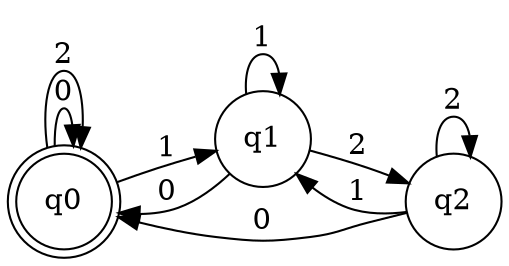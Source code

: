 digraph automata {
    rankdir=LR;  // Orientación de izquierda a derecha

    // Definición de los estados y su forma
    node [shape=circle];
    q0 [shape=doublecircle];  // Estado final

    // Definición de las transiciones
    q0 -> q0 [label="0"];
    q0 -> q1 [label="1"];
    q0 -> q0 [label="2"];
    q1 -> q0 [label="0"];
    q1 -> q1 [label="1"];
    q1 -> q2 [label="2"];
    q2 -> q0 [label="0"];
    q2 -> q1 [label="1"];
    q2 -> q2 [label="2"];
}